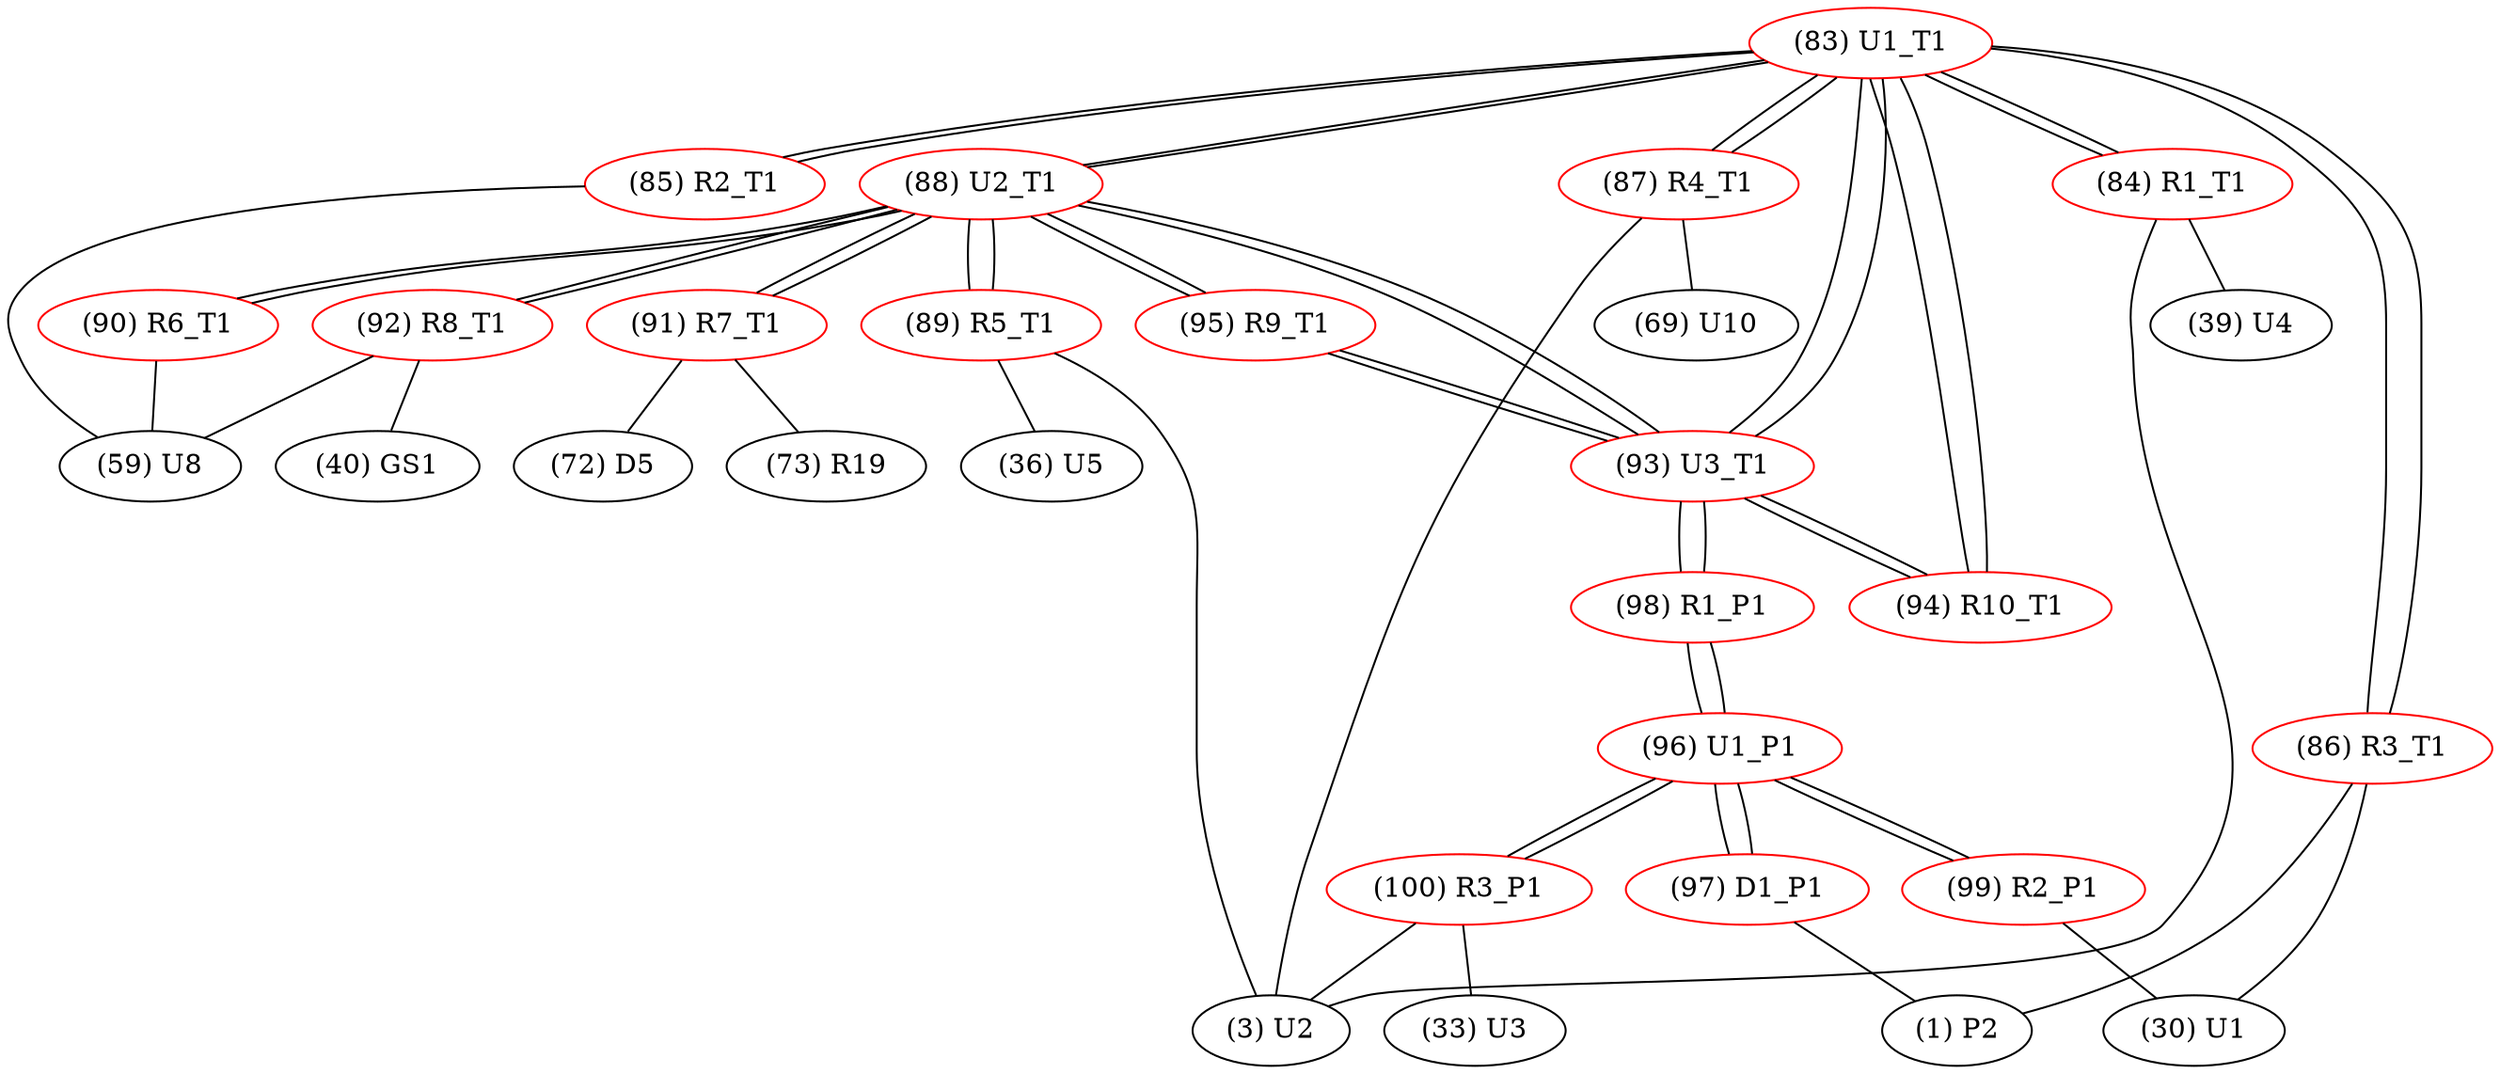 graph {
	83 [label="(83) U1_T1" color=red]
	88 [label="(88) U2_T1"]
	93 [label="(93) U3_T1"]
	94 [label="(94) R10_T1"]
	87 [label="(87) R4_T1"]
	85 [label="(85) R2_T1"]
	86 [label="(86) R3_T1"]
	84 [label="(84) R1_T1"]
	84 [label="(84) R1_T1" color=red]
	39 [label="(39) U4"]
	3 [label="(3) U2"]
	83 [label="(83) U1_T1"]
	85 [label="(85) R2_T1" color=red]
	59 [label="(59) U8"]
	83 [label="(83) U1_T1"]
	86 [label="(86) R3_T1" color=red]
	30 [label="(30) U1"]
	1 [label="(1) P2"]
	83 [label="(83) U1_T1"]
	87 [label="(87) R4_T1" color=red]
	3 [label="(3) U2"]
	69 [label="(69) U10"]
	83 [label="(83) U1_T1"]
	88 [label="(88) U2_T1" color=red]
	91 [label="(91) R7_T1"]
	92 [label="(92) R8_T1"]
	89 [label="(89) R5_T1"]
	90 [label="(90) R6_T1"]
	93 [label="(93) U3_T1"]
	83 [label="(83) U1_T1"]
	95 [label="(95) R9_T1"]
	89 [label="(89) R5_T1" color=red]
	36 [label="(36) U5"]
	3 [label="(3) U2"]
	88 [label="(88) U2_T1"]
	90 [label="(90) R6_T1" color=red]
	59 [label="(59) U8"]
	88 [label="(88) U2_T1"]
	91 [label="(91) R7_T1" color=red]
	73 [label="(73) R19"]
	72 [label="(72) D5"]
	88 [label="(88) U2_T1"]
	92 [label="(92) R8_T1" color=red]
	59 [label="(59) U8"]
	40 [label="(40) GS1"]
	88 [label="(88) U2_T1"]
	93 [label="(93) U3_T1" color=red]
	88 [label="(88) U2_T1"]
	83 [label="(83) U1_T1"]
	95 [label="(95) R9_T1"]
	94 [label="(94) R10_T1"]
	98 [label="(98) R1_P1"]
	94 [label="(94) R10_T1" color=red]
	93 [label="(93) U3_T1"]
	83 [label="(83) U1_T1"]
	95 [label="(95) R9_T1" color=red]
	88 [label="(88) U2_T1"]
	93 [label="(93) U3_T1"]
	96 [label="(96) U1_P1" color=red]
	97 [label="(97) D1_P1"]
	99 [label="(99) R2_P1"]
	100 [label="(100) R3_P1"]
	98 [label="(98) R1_P1"]
	97 [label="(97) D1_P1" color=red]
	1 [label="(1) P2"]
	96 [label="(96) U1_P1"]
	98 [label="(98) R1_P1" color=red]
	93 [label="(93) U3_T1"]
	96 [label="(96) U1_P1"]
	99 [label="(99) R2_P1" color=red]
	30 [label="(30) U1"]
	96 [label="(96) U1_P1"]
	100 [label="(100) R3_P1" color=red]
	3 [label="(3) U2"]
	33 [label="(33) U3"]
	96 [label="(96) U1_P1"]
	83 -- 88
	83 -- 93
	83 -- 94
	83 -- 87
	83 -- 85
	83 -- 86
	83 -- 84
	84 -- 39
	84 -- 3
	84 -- 83
	85 -- 59
	85 -- 83
	86 -- 30
	86 -- 1
	86 -- 83
	87 -- 3
	87 -- 69
	87 -- 83
	88 -- 91
	88 -- 92
	88 -- 89
	88 -- 90
	88 -- 93
	88 -- 83
	88 -- 95
	89 -- 36
	89 -- 3
	89 -- 88
	90 -- 59
	90 -- 88
	91 -- 73
	91 -- 72
	91 -- 88
	92 -- 59
	92 -- 40
	92 -- 88
	93 -- 88
	93 -- 83
	93 -- 95
	93 -- 94
	93 -- 98
	94 -- 93
	94 -- 83
	95 -- 88
	95 -- 93
	96 -- 97
	96 -- 99
	96 -- 100
	96 -- 98
	97 -- 1
	97 -- 96
	98 -- 93
	98 -- 96
	99 -- 30
	99 -- 96
	100 -- 3
	100 -- 33
	100 -- 96
}
